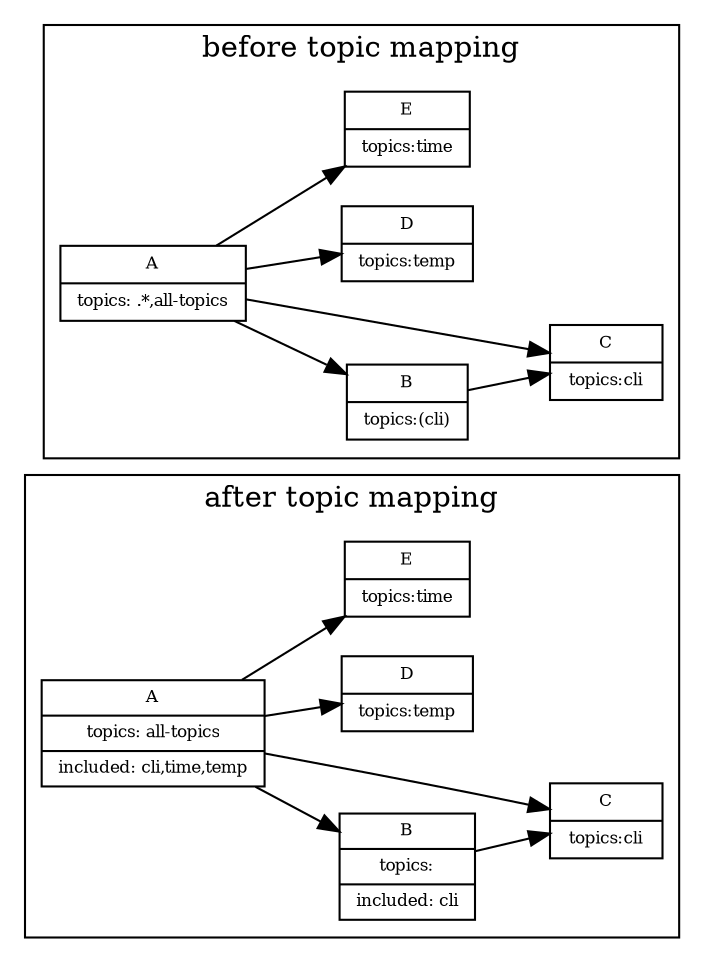 digraph {
    node [fontsize = 8,shape = record]
    rankdir = LR;

    subgraph clusterB {
    label = "after topic mapping"
    node [fontsize = 8,shape = record]
    rankdir = LR;

    ap; bp; cp; dp; ep;
    ap [label = "A|topics: all-topics|included: cli,time,temp"]
    ap -> {bp; cp; dp; ep}

    bp [label = "B|topics:|included: cli"]
    cp [label = "C|topics:cli"]
    bp -> cp

    dp [label = "D|topics:temp"]
    ep [label = "E|topics:time"]
    }

    subgraph clusterA {
    label = "before topic mapping"
    node [fontsize = 8,shape = record]
    rankdir = LR;

    a; b; c; d; e;

    a [label = "A|topics: .*,all-topics"]
    a -> {b; c; d; e}

    b [label = "B|topics:(cli)"]
    c [label = "C|topics:cli"]
    b -> c

    d [label = "D|topics:temp"]
    e [label = "E|topics:time"]

    }

}
